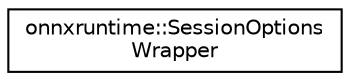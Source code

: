digraph "Graphical Class Hierarchy"
{
  edge [fontname="Helvetica",fontsize="10",labelfontname="Helvetica",labelfontsize="10"];
  node [fontname="Helvetica",fontsize="10",shape=record];
  rankdir="LR";
  Node0 [label="onnxruntime::SessionOptions\lWrapper",height=0.2,width=0.4,color="black", fillcolor="white", style="filled",URL="$classonnxruntime_1_1SessionOptionsWrapper.html"];
}
